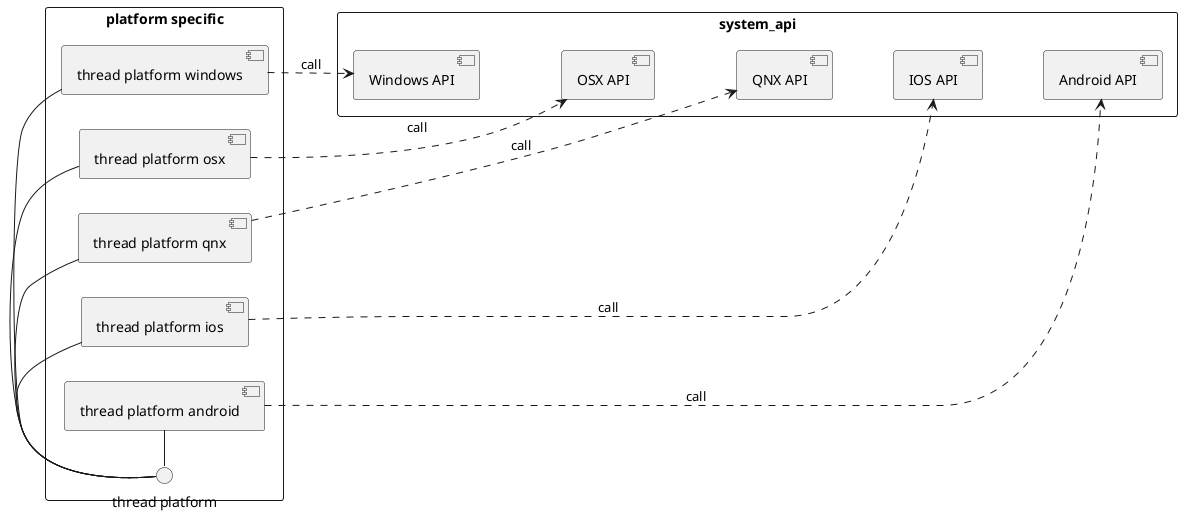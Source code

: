 @startuml Internal implemented thread management architecture

left to right direction

skinparam monochrome true

rectangle system_api {
    [Windows API]
    [OSX API]
    [QNX API]
    [IOS API]
    [Android API]
    
    [Windows API] -[hidden]- [OSX API]
    [OSX API] -[hidden]- [QNX API]
    [QNX API] -[hidden]- [IOS API]
    [IOS API] -[hidden]- [Android API]

}
    

rectangle "platform specific" as ps {
    interface "thread platform" as platform

    platform - [thread platform windows]
    platform - [thread platform osx]
    platform - [thread platform qnx]
    platform - [thread platform ios]
    platform - [thread platform android]

    [thread platform windows] ..> [Windows API] : call
    [thread platform osx] ..> [OSX API] : call
    [thread platform qnx] ..> [QNX API] : call
    [thread platform ios] ..> [IOS API] : call
    [thread platform android] ..> [Android API] : call
}


@enduml